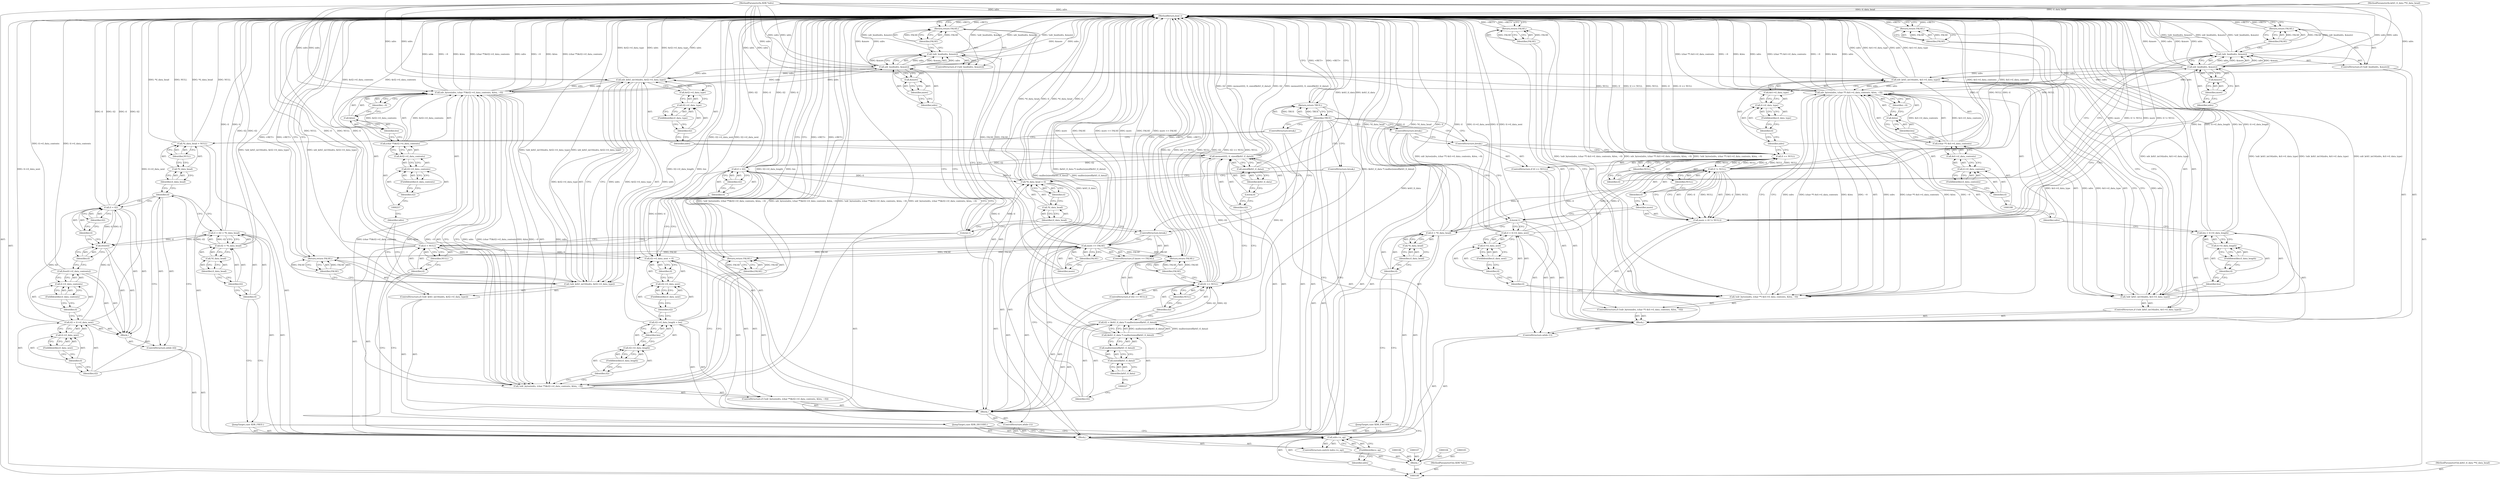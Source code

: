 digraph "0_krb5_a197e92349a4aa2141b5dff12e9dd44c2a2166e3_0" {
"1000287" [label="(MethodReturn,bool_t)"];
"1000101" [label="(MethodParameterIn,XDR *xdrs)"];
"1000369" [label="(MethodParameterOut,XDR *xdrs)"];
"1000102" [label="(MethodParameterIn,krb5_tl_data **tl_data_head)"];
"1000370" [label="(MethodParameterOut,krb5_tl_data **tl_data_head)"];
"1000121" [label="(Identifier,tl)"];
"1000122" [label="(Block,)"];
"1000120" [label="(ControlStructure,while (tl))"];
"1000125" [label="(Call,tl->tl_data_next)"];
"1000126" [label="(Identifier,tl)"];
"1000127" [label="(FieldIdentifier,tl_data_next)"];
"1000123" [label="(Call,tl2 = tl->tl_data_next)"];
"1000124" [label="(Identifier,tl2)"];
"1000129" [label="(Call,tl->tl_data_contents)"];
"1000130" [label="(Identifier,tl)"];
"1000131" [label="(FieldIdentifier,tl_data_contents)"];
"1000128" [label="(Call,free(tl->tl_data_contents))"];
"1000133" [label="(Identifier,tl)"];
"1000132" [label="(Call,free(tl))"];
"1000136" [label="(Identifier,tl2)"];
"1000134" [label="(Call,tl = tl2)"];
"1000135" [label="(Identifier,tl)"];
"1000140" [label="(Identifier,NULL)"];
"1000137" [label="(Call,*tl_data_head = NULL)"];
"1000138" [label="(Call,*tl_data_head)"];
"1000139" [label="(Identifier,tl_data_head)"];
"1000141" [label="(ControlStructure,break;)"];
"1000142" [label="(JumpTarget,case XDR_ENCODE:)"];
"1000103" [label="(Block,)"];
"1000143" [label="(Call,tl = *tl_data_head)"];
"1000144" [label="(Identifier,tl)"];
"1000145" [label="(Call,*tl_data_head)"];
"1000146" [label="(Identifier,tl_data_head)"];
"1000148" [label="(Literal,1)"];
"1000149" [label="(Block,)"];
"1000147" [label="(ControlStructure,while (1))"];
"1000152" [label="(Call,tl != NULL)"];
"1000153" [label="(Identifier,tl)"];
"1000154" [label="(Identifier,NULL)"];
"1000150" [label="(Call,more = (tl != NULL))"];
"1000151" [label="(Identifier,more)"];
"1000156" [label="(Call,!xdr_bool(xdrs, &more))"];
"1000157" [label="(Call,xdr_bool(xdrs, &more))"];
"1000158" [label="(Identifier,xdrs)"];
"1000159" [label="(Call,&more)"];
"1000160" [label="(Identifier,more)"];
"1000155" [label="(ControlStructure,if (!xdr_bool(xdrs, &more)))"];
"1000162" [label="(Identifier,FALSE)"];
"1000161" [label="(Return,return FALSE;)"];
"1000164" [label="(Call,tl == NULL)"];
"1000165" [label="(Identifier,tl)"];
"1000166" [label="(Identifier,NULL)"];
"1000163" [label="(ControlStructure,if (tl == NULL))"];
"1000167" [label="(ControlStructure,break;)"];
"1000169" [label="(Call,!xdr_krb5_int16(xdrs, &tl->tl_data_type))"];
"1000170" [label="(Call,xdr_krb5_int16(xdrs, &tl->tl_data_type))"];
"1000171" [label="(Identifier,xdrs)"];
"1000172" [label="(Call,&tl->tl_data_type)"];
"1000173" [label="(Call,tl->tl_data_type)"];
"1000174" [label="(Identifier,tl)"];
"1000175" [label="(FieldIdentifier,tl_data_type)"];
"1000168" [label="(ControlStructure,if (!xdr_krb5_int16(xdrs, &tl->tl_data_type)))"];
"1000177" [label="(Identifier,FALSE)"];
"1000176" [label="(Return,return FALSE;)"];
"1000180" [label="(Call,tl->tl_data_length)"];
"1000181" [label="(Identifier,tl)"];
"1000182" [label="(FieldIdentifier,tl_data_length)"];
"1000178" [label="(Call,len = tl->tl_data_length)"];
"1000179" [label="(Identifier,len)"];
"1000184" [label="(Call,!xdr_bytes(xdrs, (char **) &tl->tl_data_contents, &len, ~0))"];
"1000185" [label="(Call,xdr_bytes(xdrs, (char **) &tl->tl_data_contents, &len, ~0))"];
"1000186" [label="(Identifier,xdrs)"];
"1000187" [label="(Call,(char **) &tl->tl_data_contents)"];
"1000189" [label="(Call,&tl->tl_data_contents)"];
"1000190" [label="(Call,tl->tl_data_contents)"];
"1000191" [label="(Identifier,tl)"];
"1000192" [label="(FieldIdentifier,tl_data_contents)"];
"1000193" [label="(Call,&len)"];
"1000194" [label="(Identifier,len)"];
"1000195" [label="(Identifier,~0)"];
"1000183" [label="(ControlStructure,if (!xdr_bytes(xdrs, (char **) &tl->tl_data_contents, &len, ~0)))"];
"1000197" [label="(Identifier,FALSE)"];
"1000196" [label="(Return,return FALSE;)"];
"1000200" [label="(Call,tl->tl_data_next)"];
"1000201" [label="(Identifier,tl)"];
"1000202" [label="(FieldIdentifier,tl_data_next)"];
"1000198" [label="(Call,tl = tl->tl_data_next)"];
"1000199" [label="(Identifier,tl)"];
"1000203" [label="(ControlStructure,break;)"];
"1000204" [label="(JumpTarget,case XDR_DECODE:)"];
"1000205" [label="(Call,tl = NULL)"];
"1000206" [label="(Identifier,tl)"];
"1000207" [label="(Identifier,NULL)"];
"1000209" [label="(Literal,1)"];
"1000210" [label="(Block,)"];
"1000208" [label="(ControlStructure,while (1))"];
"1000212" [label="(Call,!xdr_bool(xdrs, &more))"];
"1000213" [label="(Call,xdr_bool(xdrs, &more))"];
"1000214" [label="(Identifier,xdrs)"];
"1000215" [label="(Call,&more)"];
"1000216" [label="(Identifier,more)"];
"1000211" [label="(ControlStructure,if (!xdr_bool(xdrs, &more)))"];
"1000218" [label="(Identifier,FALSE)"];
"1000217" [label="(Return,return FALSE;)"];
"1000220" [label="(Call,more == FALSE)"];
"1000221" [label="(Identifier,more)"];
"1000222" [label="(Identifier,FALSE)"];
"1000219" [label="(ControlStructure,if (more == FALSE))"];
"1000223" [label="(ControlStructure,break;)"];
"1000226" [label="(Call,(krb5_tl_data *) malloc(sizeof(krb5_tl_data)))"];
"1000228" [label="(Call,malloc(sizeof(krb5_tl_data)))"];
"1000229" [label="(Call,sizeof(krb5_tl_data))"];
"1000230" [label="(Identifier,krb5_tl_data)"];
"1000224" [label="(Call,tl2 = (krb5_tl_data *) malloc(sizeof(krb5_tl_data)))"];
"1000225" [label="(Identifier,tl2)"];
"1000232" [label="(Call,tl2 == NULL)"];
"1000233" [label="(Identifier,tl2)"];
"1000234" [label="(Identifier,NULL)"];
"1000231" [label="(ControlStructure,if (tl2 == NULL))"];
"1000236" [label="(Identifier,FALSE)"];
"1000235" [label="(Return,return FALSE;)"];
"1000238" [label="(Identifier,tl2)"];
"1000239" [label="(Literal,0)"];
"1000240" [label="(Call,sizeof(krb5_tl_data))"];
"1000241" [label="(Identifier,krb5_tl_data)"];
"1000237" [label="(Call,memset(tl2, 0, sizeof(krb5_tl_data)))"];
"1000243" [label="(Call,!xdr_krb5_int16(xdrs, &tl2->tl_data_type))"];
"1000244" [label="(Call,xdr_krb5_int16(xdrs, &tl2->tl_data_type))"];
"1000245" [label="(Identifier,xdrs)"];
"1000246" [label="(Call,&tl2->tl_data_type)"];
"1000247" [label="(Call,tl2->tl_data_type)"];
"1000248" [label="(Identifier,tl2)"];
"1000249" [label="(FieldIdentifier,tl_data_type)"];
"1000242" [label="(ControlStructure,if (!xdr_krb5_int16(xdrs, &tl2->tl_data_type)))"];
"1000251" [label="(Identifier,FALSE)"];
"1000250" [label="(Return,return FALSE;)"];
"1000253" [label="(Call,!xdr_bytes(xdrs, (char **)&tl2->tl_data_contents, &len, ~0))"];
"1000254" [label="(Call,xdr_bytes(xdrs, (char **)&tl2->tl_data_contents, &len, ~0))"];
"1000255" [label="(Identifier,xdrs)"];
"1000256" [label="(Call,(char **)&tl2->tl_data_contents)"];
"1000258" [label="(Call,&tl2->tl_data_contents)"];
"1000259" [label="(Call,tl2->tl_data_contents)"];
"1000260" [label="(Identifier,tl2)"];
"1000261" [label="(FieldIdentifier,tl_data_contents)"];
"1000262" [label="(Call,&len)"];
"1000263" [label="(Identifier,len)"];
"1000264" [label="(Identifier,~0)"];
"1000252" [label="(ControlStructure,if (!xdr_bytes(xdrs, (char **)&tl2->tl_data_contents, &len, ~0)))"];
"1000266" [label="(Identifier,FALSE)"];
"1000265" [label="(Return,return FALSE;)"];
"1000270" [label="(FieldIdentifier,tl_data_length)"];
"1000271" [label="(Identifier,len)"];
"1000267" [label="(Call,tl2->tl_data_length = len)"];
"1000268" [label="(Call,tl2->tl_data_length)"];
"1000269" [label="(Identifier,tl2)"];
"1000275" [label="(FieldIdentifier,tl_data_next)"];
"1000276" [label="(Identifier,tl)"];
"1000272" [label="(Call,tl2->tl_data_next = tl)"];
"1000273" [label="(Call,tl2->tl_data_next)"];
"1000274" [label="(Identifier,tl2)"];
"1000279" [label="(Identifier,tl2)"];
"1000277" [label="(Call,tl = tl2)"];
"1000278" [label="(Identifier,tl)"];
"1000283" [label="(Identifier,tl)"];
"1000280" [label="(Call,*tl_data_head = tl)"];
"1000281" [label="(Call,*tl_data_head)"];
"1000282" [label="(Identifier,tl_data_head)"];
"1000284" [label="(ControlStructure,break;)"];
"1000286" [label="(Identifier,TRUE)"];
"1000285" [label="(Return,return TRUE;)"];
"1000109" [label="(Call,xdrs->x_op)"];
"1000110" [label="(Identifier,xdrs)"];
"1000111" [label="(FieldIdentifier,x_op)"];
"1000112" [label="(Block,)"];
"1000108" [label="(ControlStructure,switch (xdrs->x_op))"];
"1000113" [label="(JumpTarget,case XDR_FREE:)"];
"1000118" [label="(Call,*tl_data_head)"];
"1000119" [label="(Identifier,tl_data_head)"];
"1000114" [label="(Call,tl = tl2 = *tl_data_head)"];
"1000115" [label="(Identifier,tl)"];
"1000116" [label="(Call,tl2 = *tl_data_head)"];
"1000117" [label="(Identifier,tl2)"];
"1000287" -> "1000100"  [label="AST: "];
"1000287" -> "1000161"  [label="CFG: "];
"1000287" -> "1000176"  [label="CFG: "];
"1000287" -> "1000196"  [label="CFG: "];
"1000287" -> "1000217"  [label="CFG: "];
"1000287" -> "1000235"  [label="CFG: "];
"1000287" -> "1000250"  [label="CFG: "];
"1000287" -> "1000265"  [label="CFG: "];
"1000287" -> "1000285"  [label="CFG: "];
"1000196" -> "1000287"  [label="DDG: <RET>"];
"1000250" -> "1000287"  [label="DDG: <RET>"];
"1000217" -> "1000287"  [label="DDG: <RET>"];
"1000285" -> "1000287"  [label="DDG: <RET>"];
"1000237" -> "1000287"  [label="DDG: memset(tl2, 0, sizeof(krb5_tl_data))"];
"1000237" -> "1000287"  [label="DDG: tl2"];
"1000184" -> "1000287"  [label="DDG: xdr_bytes(xdrs, (char **) &tl->tl_data_contents, &len, ~0)"];
"1000184" -> "1000287"  [label="DDG: !xdr_bytes(xdrs, (char **) &tl->tl_data_contents, &len, ~0)"];
"1000224" -> "1000287"  [label="DDG: (krb5_tl_data *) malloc(sizeof(krb5_tl_data))"];
"1000277" -> "1000287"  [label="DDG: tl"];
"1000277" -> "1000287"  [label="DDG: tl2"];
"1000102" -> "1000287"  [label="DDG: tl_data_head"];
"1000157" -> "1000287"  [label="DDG: &more"];
"1000157" -> "1000287"  [label="DDG: xdrs"];
"1000116" -> "1000287"  [label="DDG: tl2"];
"1000164" -> "1000287"  [label="DDG: tl == NULL"];
"1000164" -> "1000287"  [label="DDG: NULL"];
"1000164" -> "1000287"  [label="DDG: tl"];
"1000185" -> "1000287"  [label="DDG: xdrs"];
"1000185" -> "1000287"  [label="DDG: (char **) &tl->tl_data_contents"];
"1000185" -> "1000287"  [label="DDG: ~0"];
"1000185" -> "1000287"  [label="DDG: &len"];
"1000170" -> "1000287"  [label="DDG: &tl->tl_data_type"];
"1000170" -> "1000287"  [label="DDG: xdrs"];
"1000220" -> "1000287"  [label="DDG: more"];
"1000220" -> "1000287"  [label="DDG: FALSE"];
"1000220" -> "1000287"  [label="DDG: more == FALSE"];
"1000123" -> "1000287"  [label="DDG: tl->tl_data_next"];
"1000150" -> "1000287"  [label="DDG: more"];
"1000150" -> "1000287"  [label="DDG: tl != NULL"];
"1000232" -> "1000287"  [label="DDG: tl2"];
"1000232" -> "1000287"  [label="DDG: tl2 == NULL"];
"1000232" -> "1000287"  [label="DDG: NULL"];
"1000253" -> "1000287"  [label="DDG: !xdr_bytes(xdrs, (char **)&tl2->tl_data_contents, &len, ~0)"];
"1000253" -> "1000287"  [label="DDG: xdr_bytes(xdrs, (char **)&tl2->tl_data_contents, &len, ~0)"];
"1000169" -> "1000287"  [label="DDG: !xdr_krb5_int16(xdrs, &tl->tl_data_type)"];
"1000169" -> "1000287"  [label="DDG: xdr_krb5_int16(xdrs, &tl->tl_data_type)"];
"1000198" -> "1000287"  [label="DDG: tl->tl_data_next"];
"1000198" -> "1000287"  [label="DDG: tl"];
"1000156" -> "1000287"  [label="DDG: xdr_bool(xdrs, &more)"];
"1000156" -> "1000287"  [label="DDG: !xdr_bool(xdrs, &more)"];
"1000178" -> "1000287"  [label="DDG: len"];
"1000178" -> "1000287"  [label="DDG: tl->tl_data_length"];
"1000254" -> "1000287"  [label="DDG: xdrs"];
"1000254" -> "1000287"  [label="DDG: ~0"];
"1000254" -> "1000287"  [label="DDG: &len"];
"1000254" -> "1000287"  [label="DDG: (char **)&tl2->tl_data_contents"];
"1000226" -> "1000287"  [label="DDG: malloc(sizeof(krb5_tl_data))"];
"1000213" -> "1000287"  [label="DDG: xdrs"];
"1000213" -> "1000287"  [label="DDG: &more"];
"1000187" -> "1000287"  [label="DDG: &tl->tl_data_contents"];
"1000205" -> "1000287"  [label="DDG: tl"];
"1000205" -> "1000287"  [label="DDG: NULL"];
"1000137" -> "1000287"  [label="DDG: NULL"];
"1000137" -> "1000287"  [label="DDG: *tl_data_head"];
"1000267" -> "1000287"  [label="DDG: tl2->tl_data_length"];
"1000267" -> "1000287"  [label="DDG: len"];
"1000128" -> "1000287"  [label="DDG: tl->tl_data_contents"];
"1000143" -> "1000287"  [label="DDG: tl"];
"1000143" -> "1000287"  [label="DDG: *tl_data_head"];
"1000114" -> "1000287"  [label="DDG: tl"];
"1000256" -> "1000287"  [label="DDG: &tl2->tl_data_contents"];
"1000152" -> "1000287"  [label="DDG: tl"];
"1000152" -> "1000287"  [label="DDG: NULL"];
"1000212" -> "1000287"  [label="DDG: !xdr_bool(xdrs, &more)"];
"1000212" -> "1000287"  [label="DDG: xdr_bool(xdrs, &more)"];
"1000272" -> "1000287"  [label="DDG: tl2->tl_data_next"];
"1000134" -> "1000287"  [label="DDG: tl"];
"1000134" -> "1000287"  [label="DDG: tl2"];
"1000101" -> "1000287"  [label="DDG: xdrs"];
"1000280" -> "1000287"  [label="DDG: *tl_data_head"];
"1000280" -> "1000287"  [label="DDG: tl"];
"1000229" -> "1000287"  [label="DDG: krb5_tl_data"];
"1000243" -> "1000287"  [label="DDG: xdr_krb5_int16(xdrs, &tl2->tl_data_type)"];
"1000243" -> "1000287"  [label="DDG: !xdr_krb5_int16(xdrs, &tl2->tl_data_type)"];
"1000244" -> "1000287"  [label="DDG: xdrs"];
"1000244" -> "1000287"  [label="DDG: &tl2->tl_data_type"];
"1000240" -> "1000287"  [label="DDG: krb5_tl_data"];
"1000265" -> "1000287"  [label="DDG: <RET>"];
"1000161" -> "1000287"  [label="DDG: <RET>"];
"1000235" -> "1000287"  [label="DDG: <RET>"];
"1000176" -> "1000287"  [label="DDG: <RET>"];
"1000101" -> "1000100"  [label="AST: "];
"1000101" -> "1000287"  [label="DDG: xdrs"];
"1000101" -> "1000157"  [label="DDG: xdrs"];
"1000101" -> "1000170"  [label="DDG: xdrs"];
"1000101" -> "1000185"  [label="DDG: xdrs"];
"1000101" -> "1000213"  [label="DDG: xdrs"];
"1000101" -> "1000244"  [label="DDG: xdrs"];
"1000101" -> "1000254"  [label="DDG: xdrs"];
"1000369" -> "1000100"  [label="AST: "];
"1000102" -> "1000100"  [label="AST: "];
"1000102" -> "1000287"  [label="DDG: tl_data_head"];
"1000370" -> "1000100"  [label="AST: "];
"1000121" -> "1000120"  [label="AST: "];
"1000121" -> "1000134"  [label="CFG: "];
"1000121" -> "1000114"  [label="CFG: "];
"1000124" -> "1000121"  [label="CFG: "];
"1000139" -> "1000121"  [label="CFG: "];
"1000122" -> "1000120"  [label="AST: "];
"1000123" -> "1000122"  [label="AST: "];
"1000128" -> "1000122"  [label="AST: "];
"1000132" -> "1000122"  [label="AST: "];
"1000134" -> "1000122"  [label="AST: "];
"1000120" -> "1000112"  [label="AST: "];
"1000121" -> "1000120"  [label="AST: "];
"1000122" -> "1000120"  [label="AST: "];
"1000125" -> "1000123"  [label="AST: "];
"1000125" -> "1000127"  [label="CFG: "];
"1000126" -> "1000125"  [label="AST: "];
"1000127" -> "1000125"  [label="AST: "];
"1000123" -> "1000125"  [label="CFG: "];
"1000126" -> "1000125"  [label="AST: "];
"1000126" -> "1000124"  [label="CFG: "];
"1000127" -> "1000126"  [label="CFG: "];
"1000127" -> "1000125"  [label="AST: "];
"1000127" -> "1000126"  [label="CFG: "];
"1000125" -> "1000127"  [label="CFG: "];
"1000123" -> "1000122"  [label="AST: "];
"1000123" -> "1000125"  [label="CFG: "];
"1000124" -> "1000123"  [label="AST: "];
"1000125" -> "1000123"  [label="AST: "];
"1000130" -> "1000123"  [label="CFG: "];
"1000123" -> "1000287"  [label="DDG: tl->tl_data_next"];
"1000123" -> "1000134"  [label="DDG: tl2"];
"1000124" -> "1000123"  [label="AST: "];
"1000124" -> "1000121"  [label="CFG: "];
"1000126" -> "1000124"  [label="CFG: "];
"1000129" -> "1000128"  [label="AST: "];
"1000129" -> "1000131"  [label="CFG: "];
"1000130" -> "1000129"  [label="AST: "];
"1000131" -> "1000129"  [label="AST: "];
"1000128" -> "1000129"  [label="CFG: "];
"1000130" -> "1000129"  [label="AST: "];
"1000130" -> "1000123"  [label="CFG: "];
"1000131" -> "1000130"  [label="CFG: "];
"1000131" -> "1000129"  [label="AST: "];
"1000131" -> "1000130"  [label="CFG: "];
"1000129" -> "1000131"  [label="CFG: "];
"1000128" -> "1000122"  [label="AST: "];
"1000128" -> "1000129"  [label="CFG: "];
"1000129" -> "1000128"  [label="AST: "];
"1000133" -> "1000128"  [label="CFG: "];
"1000128" -> "1000287"  [label="DDG: tl->tl_data_contents"];
"1000133" -> "1000132"  [label="AST: "];
"1000133" -> "1000128"  [label="CFG: "];
"1000132" -> "1000133"  [label="CFG: "];
"1000132" -> "1000122"  [label="AST: "];
"1000132" -> "1000133"  [label="CFG: "];
"1000133" -> "1000132"  [label="AST: "];
"1000135" -> "1000132"  [label="CFG: "];
"1000114" -> "1000132"  [label="DDG: tl"];
"1000134" -> "1000132"  [label="DDG: tl"];
"1000136" -> "1000134"  [label="AST: "];
"1000136" -> "1000135"  [label="CFG: "];
"1000134" -> "1000136"  [label="CFG: "];
"1000134" -> "1000122"  [label="AST: "];
"1000134" -> "1000136"  [label="CFG: "];
"1000135" -> "1000134"  [label="AST: "];
"1000136" -> "1000134"  [label="AST: "];
"1000121" -> "1000134"  [label="CFG: "];
"1000134" -> "1000287"  [label="DDG: tl"];
"1000134" -> "1000287"  [label="DDG: tl2"];
"1000134" -> "1000132"  [label="DDG: tl"];
"1000123" -> "1000134"  [label="DDG: tl2"];
"1000135" -> "1000134"  [label="AST: "];
"1000135" -> "1000132"  [label="CFG: "];
"1000136" -> "1000135"  [label="CFG: "];
"1000140" -> "1000137"  [label="AST: "];
"1000140" -> "1000138"  [label="CFG: "];
"1000137" -> "1000140"  [label="CFG: "];
"1000137" -> "1000112"  [label="AST: "];
"1000137" -> "1000140"  [label="CFG: "];
"1000138" -> "1000137"  [label="AST: "];
"1000140" -> "1000137"  [label="AST: "];
"1000141" -> "1000137"  [label="CFG: "];
"1000137" -> "1000287"  [label="DDG: NULL"];
"1000137" -> "1000287"  [label="DDG: *tl_data_head"];
"1000138" -> "1000137"  [label="AST: "];
"1000138" -> "1000139"  [label="CFG: "];
"1000139" -> "1000138"  [label="AST: "];
"1000140" -> "1000138"  [label="CFG: "];
"1000139" -> "1000138"  [label="AST: "];
"1000139" -> "1000121"  [label="CFG: "];
"1000138" -> "1000139"  [label="CFG: "];
"1000141" -> "1000112"  [label="AST: "];
"1000141" -> "1000137"  [label="CFG: "];
"1000286" -> "1000141"  [label="CFG: "];
"1000142" -> "1000112"  [label="AST: "];
"1000142" -> "1000109"  [label="CFG: "];
"1000144" -> "1000142"  [label="CFG: "];
"1000103" -> "1000100"  [label="AST: "];
"1000104" -> "1000103"  [label="AST: "];
"1000105" -> "1000103"  [label="AST: "];
"1000106" -> "1000103"  [label="AST: "];
"1000107" -> "1000103"  [label="AST: "];
"1000108" -> "1000103"  [label="AST: "];
"1000285" -> "1000103"  [label="AST: "];
"1000143" -> "1000112"  [label="AST: "];
"1000143" -> "1000145"  [label="CFG: "];
"1000144" -> "1000143"  [label="AST: "];
"1000145" -> "1000143"  [label="AST: "];
"1000148" -> "1000143"  [label="CFG: "];
"1000143" -> "1000287"  [label="DDG: tl"];
"1000143" -> "1000287"  [label="DDG: *tl_data_head"];
"1000143" -> "1000152"  [label="DDG: tl"];
"1000144" -> "1000143"  [label="AST: "];
"1000144" -> "1000142"  [label="CFG: "];
"1000146" -> "1000144"  [label="CFG: "];
"1000145" -> "1000143"  [label="AST: "];
"1000145" -> "1000146"  [label="CFG: "];
"1000146" -> "1000145"  [label="AST: "];
"1000143" -> "1000145"  [label="CFG: "];
"1000146" -> "1000145"  [label="AST: "];
"1000146" -> "1000144"  [label="CFG: "];
"1000145" -> "1000146"  [label="CFG: "];
"1000148" -> "1000147"  [label="AST: "];
"1000148" -> "1000198"  [label="CFG: "];
"1000148" -> "1000143"  [label="CFG: "];
"1000151" -> "1000148"  [label="CFG: "];
"1000203" -> "1000148"  [label="CFG: "];
"1000149" -> "1000147"  [label="AST: "];
"1000150" -> "1000149"  [label="AST: "];
"1000155" -> "1000149"  [label="AST: "];
"1000163" -> "1000149"  [label="AST: "];
"1000168" -> "1000149"  [label="AST: "];
"1000178" -> "1000149"  [label="AST: "];
"1000183" -> "1000149"  [label="AST: "];
"1000198" -> "1000149"  [label="AST: "];
"1000147" -> "1000112"  [label="AST: "];
"1000148" -> "1000147"  [label="AST: "];
"1000149" -> "1000147"  [label="AST: "];
"1000152" -> "1000150"  [label="AST: "];
"1000152" -> "1000154"  [label="CFG: "];
"1000153" -> "1000152"  [label="AST: "];
"1000154" -> "1000152"  [label="AST: "];
"1000150" -> "1000152"  [label="CFG: "];
"1000152" -> "1000287"  [label="DDG: tl"];
"1000152" -> "1000287"  [label="DDG: NULL"];
"1000152" -> "1000150"  [label="DDG: tl"];
"1000152" -> "1000150"  [label="DDG: NULL"];
"1000143" -> "1000152"  [label="DDG: tl"];
"1000198" -> "1000152"  [label="DDG: tl"];
"1000164" -> "1000152"  [label="DDG: NULL"];
"1000152" -> "1000164"  [label="DDG: tl"];
"1000152" -> "1000164"  [label="DDG: NULL"];
"1000153" -> "1000152"  [label="AST: "];
"1000153" -> "1000151"  [label="CFG: "];
"1000154" -> "1000153"  [label="CFG: "];
"1000154" -> "1000152"  [label="AST: "];
"1000154" -> "1000153"  [label="CFG: "];
"1000152" -> "1000154"  [label="CFG: "];
"1000150" -> "1000149"  [label="AST: "];
"1000150" -> "1000152"  [label="CFG: "];
"1000151" -> "1000150"  [label="AST: "];
"1000152" -> "1000150"  [label="AST: "];
"1000158" -> "1000150"  [label="CFG: "];
"1000150" -> "1000287"  [label="DDG: more"];
"1000150" -> "1000287"  [label="DDG: tl != NULL"];
"1000152" -> "1000150"  [label="DDG: tl"];
"1000152" -> "1000150"  [label="DDG: NULL"];
"1000151" -> "1000150"  [label="AST: "];
"1000151" -> "1000148"  [label="CFG: "];
"1000153" -> "1000151"  [label="CFG: "];
"1000156" -> "1000155"  [label="AST: "];
"1000156" -> "1000157"  [label="CFG: "];
"1000157" -> "1000156"  [label="AST: "];
"1000162" -> "1000156"  [label="CFG: "];
"1000165" -> "1000156"  [label="CFG: "];
"1000156" -> "1000287"  [label="DDG: xdr_bool(xdrs, &more)"];
"1000156" -> "1000287"  [label="DDG: !xdr_bool(xdrs, &more)"];
"1000157" -> "1000156"  [label="DDG: xdrs"];
"1000157" -> "1000156"  [label="DDG: &more"];
"1000157" -> "1000156"  [label="AST: "];
"1000157" -> "1000159"  [label="CFG: "];
"1000158" -> "1000157"  [label="AST: "];
"1000159" -> "1000157"  [label="AST: "];
"1000156" -> "1000157"  [label="CFG: "];
"1000157" -> "1000287"  [label="DDG: &more"];
"1000157" -> "1000287"  [label="DDG: xdrs"];
"1000157" -> "1000156"  [label="DDG: xdrs"];
"1000157" -> "1000156"  [label="DDG: &more"];
"1000185" -> "1000157"  [label="DDG: xdrs"];
"1000101" -> "1000157"  [label="DDG: xdrs"];
"1000157" -> "1000170"  [label="DDG: xdrs"];
"1000158" -> "1000157"  [label="AST: "];
"1000158" -> "1000150"  [label="CFG: "];
"1000160" -> "1000158"  [label="CFG: "];
"1000159" -> "1000157"  [label="AST: "];
"1000159" -> "1000160"  [label="CFG: "];
"1000160" -> "1000159"  [label="AST: "];
"1000157" -> "1000159"  [label="CFG: "];
"1000160" -> "1000159"  [label="AST: "];
"1000160" -> "1000158"  [label="CFG: "];
"1000159" -> "1000160"  [label="CFG: "];
"1000155" -> "1000149"  [label="AST: "];
"1000156" -> "1000155"  [label="AST: "];
"1000161" -> "1000155"  [label="AST: "];
"1000162" -> "1000161"  [label="AST: "];
"1000162" -> "1000156"  [label="CFG: "];
"1000161" -> "1000162"  [label="CFG: "];
"1000162" -> "1000161"  [label="DDG: FALSE"];
"1000161" -> "1000155"  [label="AST: "];
"1000161" -> "1000162"  [label="CFG: "];
"1000162" -> "1000161"  [label="AST: "];
"1000287" -> "1000161"  [label="CFG: "];
"1000161" -> "1000287"  [label="DDG: <RET>"];
"1000162" -> "1000161"  [label="DDG: FALSE"];
"1000164" -> "1000163"  [label="AST: "];
"1000164" -> "1000166"  [label="CFG: "];
"1000165" -> "1000164"  [label="AST: "];
"1000166" -> "1000164"  [label="AST: "];
"1000167" -> "1000164"  [label="CFG: "];
"1000171" -> "1000164"  [label="CFG: "];
"1000164" -> "1000287"  [label="DDG: tl == NULL"];
"1000164" -> "1000287"  [label="DDG: NULL"];
"1000164" -> "1000287"  [label="DDG: tl"];
"1000164" -> "1000152"  [label="DDG: NULL"];
"1000152" -> "1000164"  [label="DDG: tl"];
"1000152" -> "1000164"  [label="DDG: NULL"];
"1000165" -> "1000164"  [label="AST: "];
"1000165" -> "1000156"  [label="CFG: "];
"1000166" -> "1000165"  [label="CFG: "];
"1000166" -> "1000164"  [label="AST: "];
"1000166" -> "1000165"  [label="CFG: "];
"1000164" -> "1000166"  [label="CFG: "];
"1000163" -> "1000149"  [label="AST: "];
"1000164" -> "1000163"  [label="AST: "];
"1000167" -> "1000163"  [label="AST: "];
"1000167" -> "1000163"  [label="AST: "];
"1000167" -> "1000164"  [label="CFG: "];
"1000203" -> "1000167"  [label="CFG: "];
"1000286" -> "1000167"  [label="CFG: "];
"1000169" -> "1000168"  [label="AST: "];
"1000169" -> "1000170"  [label="CFG: "];
"1000170" -> "1000169"  [label="AST: "];
"1000177" -> "1000169"  [label="CFG: "];
"1000179" -> "1000169"  [label="CFG: "];
"1000169" -> "1000287"  [label="DDG: !xdr_krb5_int16(xdrs, &tl->tl_data_type)"];
"1000169" -> "1000287"  [label="DDG: xdr_krb5_int16(xdrs, &tl->tl_data_type)"];
"1000170" -> "1000169"  [label="DDG: xdrs"];
"1000170" -> "1000169"  [label="DDG: &tl->tl_data_type"];
"1000170" -> "1000169"  [label="AST: "];
"1000170" -> "1000172"  [label="CFG: "];
"1000171" -> "1000170"  [label="AST: "];
"1000172" -> "1000170"  [label="AST: "];
"1000169" -> "1000170"  [label="CFG: "];
"1000170" -> "1000287"  [label="DDG: &tl->tl_data_type"];
"1000170" -> "1000287"  [label="DDG: xdrs"];
"1000170" -> "1000169"  [label="DDG: xdrs"];
"1000170" -> "1000169"  [label="DDG: &tl->tl_data_type"];
"1000157" -> "1000170"  [label="DDG: xdrs"];
"1000101" -> "1000170"  [label="DDG: xdrs"];
"1000170" -> "1000185"  [label="DDG: xdrs"];
"1000171" -> "1000170"  [label="AST: "];
"1000171" -> "1000164"  [label="CFG: "];
"1000174" -> "1000171"  [label="CFG: "];
"1000172" -> "1000170"  [label="AST: "];
"1000172" -> "1000173"  [label="CFG: "];
"1000173" -> "1000172"  [label="AST: "];
"1000170" -> "1000172"  [label="CFG: "];
"1000173" -> "1000172"  [label="AST: "];
"1000173" -> "1000175"  [label="CFG: "];
"1000174" -> "1000173"  [label="AST: "];
"1000175" -> "1000173"  [label="AST: "];
"1000172" -> "1000173"  [label="CFG: "];
"1000174" -> "1000173"  [label="AST: "];
"1000174" -> "1000171"  [label="CFG: "];
"1000175" -> "1000174"  [label="CFG: "];
"1000175" -> "1000173"  [label="AST: "];
"1000175" -> "1000174"  [label="CFG: "];
"1000173" -> "1000175"  [label="CFG: "];
"1000168" -> "1000149"  [label="AST: "];
"1000169" -> "1000168"  [label="AST: "];
"1000176" -> "1000168"  [label="AST: "];
"1000177" -> "1000176"  [label="AST: "];
"1000177" -> "1000169"  [label="CFG: "];
"1000176" -> "1000177"  [label="CFG: "];
"1000177" -> "1000176"  [label="DDG: FALSE"];
"1000176" -> "1000168"  [label="AST: "];
"1000176" -> "1000177"  [label="CFG: "];
"1000177" -> "1000176"  [label="AST: "];
"1000287" -> "1000176"  [label="CFG: "];
"1000176" -> "1000287"  [label="DDG: <RET>"];
"1000177" -> "1000176"  [label="DDG: FALSE"];
"1000180" -> "1000178"  [label="AST: "];
"1000180" -> "1000182"  [label="CFG: "];
"1000181" -> "1000180"  [label="AST: "];
"1000182" -> "1000180"  [label="AST: "];
"1000178" -> "1000180"  [label="CFG: "];
"1000181" -> "1000180"  [label="AST: "];
"1000181" -> "1000179"  [label="CFG: "];
"1000182" -> "1000181"  [label="CFG: "];
"1000182" -> "1000180"  [label="AST: "];
"1000182" -> "1000181"  [label="CFG: "];
"1000180" -> "1000182"  [label="CFG: "];
"1000178" -> "1000149"  [label="AST: "];
"1000178" -> "1000180"  [label="CFG: "];
"1000179" -> "1000178"  [label="AST: "];
"1000180" -> "1000178"  [label="AST: "];
"1000186" -> "1000178"  [label="CFG: "];
"1000178" -> "1000287"  [label="DDG: len"];
"1000178" -> "1000287"  [label="DDG: tl->tl_data_length"];
"1000179" -> "1000178"  [label="AST: "];
"1000179" -> "1000169"  [label="CFG: "];
"1000181" -> "1000179"  [label="CFG: "];
"1000184" -> "1000183"  [label="AST: "];
"1000184" -> "1000185"  [label="CFG: "];
"1000185" -> "1000184"  [label="AST: "];
"1000197" -> "1000184"  [label="CFG: "];
"1000199" -> "1000184"  [label="CFG: "];
"1000184" -> "1000287"  [label="DDG: xdr_bytes(xdrs, (char **) &tl->tl_data_contents, &len, ~0)"];
"1000184" -> "1000287"  [label="DDG: !xdr_bytes(xdrs, (char **) &tl->tl_data_contents, &len, ~0)"];
"1000185" -> "1000184"  [label="DDG: xdrs"];
"1000185" -> "1000184"  [label="DDG: (char **) &tl->tl_data_contents"];
"1000185" -> "1000184"  [label="DDG: &len"];
"1000185" -> "1000184"  [label="DDG: ~0"];
"1000185" -> "1000184"  [label="AST: "];
"1000185" -> "1000195"  [label="CFG: "];
"1000186" -> "1000185"  [label="AST: "];
"1000187" -> "1000185"  [label="AST: "];
"1000193" -> "1000185"  [label="AST: "];
"1000195" -> "1000185"  [label="AST: "];
"1000184" -> "1000185"  [label="CFG: "];
"1000185" -> "1000287"  [label="DDG: xdrs"];
"1000185" -> "1000287"  [label="DDG: (char **) &tl->tl_data_contents"];
"1000185" -> "1000287"  [label="DDG: ~0"];
"1000185" -> "1000287"  [label="DDG: &len"];
"1000185" -> "1000157"  [label="DDG: xdrs"];
"1000185" -> "1000184"  [label="DDG: xdrs"];
"1000185" -> "1000184"  [label="DDG: (char **) &tl->tl_data_contents"];
"1000185" -> "1000184"  [label="DDG: &len"];
"1000185" -> "1000184"  [label="DDG: ~0"];
"1000170" -> "1000185"  [label="DDG: xdrs"];
"1000101" -> "1000185"  [label="DDG: xdrs"];
"1000187" -> "1000185"  [label="DDG: &tl->tl_data_contents"];
"1000186" -> "1000185"  [label="AST: "];
"1000186" -> "1000178"  [label="CFG: "];
"1000188" -> "1000186"  [label="CFG: "];
"1000187" -> "1000185"  [label="AST: "];
"1000187" -> "1000189"  [label="CFG: "];
"1000188" -> "1000187"  [label="AST: "];
"1000189" -> "1000187"  [label="AST: "];
"1000194" -> "1000187"  [label="CFG: "];
"1000187" -> "1000287"  [label="DDG: &tl->tl_data_contents"];
"1000187" -> "1000185"  [label="DDG: &tl->tl_data_contents"];
"1000189" -> "1000187"  [label="AST: "];
"1000189" -> "1000190"  [label="CFG: "];
"1000190" -> "1000189"  [label="AST: "];
"1000187" -> "1000189"  [label="CFG: "];
"1000190" -> "1000189"  [label="AST: "];
"1000190" -> "1000192"  [label="CFG: "];
"1000191" -> "1000190"  [label="AST: "];
"1000192" -> "1000190"  [label="AST: "];
"1000189" -> "1000190"  [label="CFG: "];
"1000191" -> "1000190"  [label="AST: "];
"1000191" -> "1000188"  [label="CFG: "];
"1000192" -> "1000191"  [label="CFG: "];
"1000192" -> "1000190"  [label="AST: "];
"1000192" -> "1000191"  [label="CFG: "];
"1000190" -> "1000192"  [label="CFG: "];
"1000193" -> "1000185"  [label="AST: "];
"1000193" -> "1000194"  [label="CFG: "];
"1000194" -> "1000193"  [label="AST: "];
"1000195" -> "1000193"  [label="CFG: "];
"1000194" -> "1000193"  [label="AST: "];
"1000194" -> "1000187"  [label="CFG: "];
"1000193" -> "1000194"  [label="CFG: "];
"1000195" -> "1000185"  [label="AST: "];
"1000195" -> "1000193"  [label="CFG: "];
"1000185" -> "1000195"  [label="CFG: "];
"1000183" -> "1000149"  [label="AST: "];
"1000184" -> "1000183"  [label="AST: "];
"1000196" -> "1000183"  [label="AST: "];
"1000197" -> "1000196"  [label="AST: "];
"1000197" -> "1000184"  [label="CFG: "];
"1000196" -> "1000197"  [label="CFG: "];
"1000197" -> "1000196"  [label="DDG: FALSE"];
"1000196" -> "1000183"  [label="AST: "];
"1000196" -> "1000197"  [label="CFG: "];
"1000197" -> "1000196"  [label="AST: "];
"1000287" -> "1000196"  [label="CFG: "];
"1000196" -> "1000287"  [label="DDG: <RET>"];
"1000197" -> "1000196"  [label="DDG: FALSE"];
"1000200" -> "1000198"  [label="AST: "];
"1000200" -> "1000202"  [label="CFG: "];
"1000201" -> "1000200"  [label="AST: "];
"1000202" -> "1000200"  [label="AST: "];
"1000198" -> "1000200"  [label="CFG: "];
"1000201" -> "1000200"  [label="AST: "];
"1000201" -> "1000199"  [label="CFG: "];
"1000202" -> "1000201"  [label="CFG: "];
"1000202" -> "1000200"  [label="AST: "];
"1000202" -> "1000201"  [label="CFG: "];
"1000200" -> "1000202"  [label="CFG: "];
"1000198" -> "1000149"  [label="AST: "];
"1000198" -> "1000200"  [label="CFG: "];
"1000199" -> "1000198"  [label="AST: "];
"1000200" -> "1000198"  [label="AST: "];
"1000148" -> "1000198"  [label="CFG: "];
"1000198" -> "1000287"  [label="DDG: tl->tl_data_next"];
"1000198" -> "1000287"  [label="DDG: tl"];
"1000198" -> "1000152"  [label="DDG: tl"];
"1000199" -> "1000198"  [label="AST: "];
"1000199" -> "1000184"  [label="CFG: "];
"1000201" -> "1000199"  [label="CFG: "];
"1000203" -> "1000112"  [label="AST: "];
"1000203" -> "1000148"  [label="CFG: "];
"1000203" -> "1000167"  [label="CFG: "];
"1000286" -> "1000203"  [label="CFG: "];
"1000204" -> "1000112"  [label="AST: "];
"1000204" -> "1000109"  [label="CFG: "];
"1000206" -> "1000204"  [label="CFG: "];
"1000205" -> "1000112"  [label="AST: "];
"1000205" -> "1000207"  [label="CFG: "];
"1000206" -> "1000205"  [label="AST: "];
"1000207" -> "1000205"  [label="AST: "];
"1000209" -> "1000205"  [label="CFG: "];
"1000205" -> "1000287"  [label="DDG: tl"];
"1000205" -> "1000287"  [label="DDG: NULL"];
"1000205" -> "1000272"  [label="DDG: tl"];
"1000205" -> "1000280"  [label="DDG: tl"];
"1000206" -> "1000205"  [label="AST: "];
"1000206" -> "1000204"  [label="CFG: "];
"1000207" -> "1000206"  [label="CFG: "];
"1000207" -> "1000205"  [label="AST: "];
"1000207" -> "1000206"  [label="CFG: "];
"1000205" -> "1000207"  [label="CFG: "];
"1000209" -> "1000208"  [label="AST: "];
"1000209" -> "1000277"  [label="CFG: "];
"1000209" -> "1000205"  [label="CFG: "];
"1000214" -> "1000209"  [label="CFG: "];
"1000282" -> "1000209"  [label="CFG: "];
"1000210" -> "1000208"  [label="AST: "];
"1000211" -> "1000210"  [label="AST: "];
"1000219" -> "1000210"  [label="AST: "];
"1000224" -> "1000210"  [label="AST: "];
"1000231" -> "1000210"  [label="AST: "];
"1000237" -> "1000210"  [label="AST: "];
"1000242" -> "1000210"  [label="AST: "];
"1000252" -> "1000210"  [label="AST: "];
"1000267" -> "1000210"  [label="AST: "];
"1000272" -> "1000210"  [label="AST: "];
"1000277" -> "1000210"  [label="AST: "];
"1000208" -> "1000112"  [label="AST: "];
"1000209" -> "1000208"  [label="AST: "];
"1000210" -> "1000208"  [label="AST: "];
"1000212" -> "1000211"  [label="AST: "];
"1000212" -> "1000213"  [label="CFG: "];
"1000213" -> "1000212"  [label="AST: "];
"1000218" -> "1000212"  [label="CFG: "];
"1000221" -> "1000212"  [label="CFG: "];
"1000212" -> "1000287"  [label="DDG: !xdr_bool(xdrs, &more)"];
"1000212" -> "1000287"  [label="DDG: xdr_bool(xdrs, &more)"];
"1000213" -> "1000212"  [label="DDG: xdrs"];
"1000213" -> "1000212"  [label="DDG: &more"];
"1000213" -> "1000212"  [label="AST: "];
"1000213" -> "1000215"  [label="CFG: "];
"1000214" -> "1000213"  [label="AST: "];
"1000215" -> "1000213"  [label="AST: "];
"1000212" -> "1000213"  [label="CFG: "];
"1000213" -> "1000287"  [label="DDG: xdrs"];
"1000213" -> "1000287"  [label="DDG: &more"];
"1000213" -> "1000212"  [label="DDG: xdrs"];
"1000213" -> "1000212"  [label="DDG: &more"];
"1000254" -> "1000213"  [label="DDG: xdrs"];
"1000101" -> "1000213"  [label="DDG: xdrs"];
"1000213" -> "1000244"  [label="DDG: xdrs"];
"1000214" -> "1000213"  [label="AST: "];
"1000214" -> "1000209"  [label="CFG: "];
"1000216" -> "1000214"  [label="CFG: "];
"1000215" -> "1000213"  [label="AST: "];
"1000215" -> "1000216"  [label="CFG: "];
"1000216" -> "1000215"  [label="AST: "];
"1000213" -> "1000215"  [label="CFG: "];
"1000216" -> "1000215"  [label="AST: "];
"1000216" -> "1000214"  [label="CFG: "];
"1000215" -> "1000216"  [label="CFG: "];
"1000211" -> "1000210"  [label="AST: "];
"1000212" -> "1000211"  [label="AST: "];
"1000217" -> "1000211"  [label="AST: "];
"1000218" -> "1000217"  [label="AST: "];
"1000218" -> "1000212"  [label="CFG: "];
"1000217" -> "1000218"  [label="CFG: "];
"1000218" -> "1000217"  [label="DDG: FALSE"];
"1000217" -> "1000211"  [label="AST: "];
"1000217" -> "1000218"  [label="CFG: "];
"1000218" -> "1000217"  [label="AST: "];
"1000287" -> "1000217"  [label="CFG: "];
"1000217" -> "1000287"  [label="DDG: <RET>"];
"1000218" -> "1000217"  [label="DDG: FALSE"];
"1000220" -> "1000217"  [label="DDG: FALSE"];
"1000220" -> "1000219"  [label="AST: "];
"1000220" -> "1000222"  [label="CFG: "];
"1000221" -> "1000220"  [label="AST: "];
"1000222" -> "1000220"  [label="AST: "];
"1000223" -> "1000220"  [label="CFG: "];
"1000225" -> "1000220"  [label="CFG: "];
"1000220" -> "1000287"  [label="DDG: more"];
"1000220" -> "1000287"  [label="DDG: FALSE"];
"1000220" -> "1000287"  [label="DDG: more == FALSE"];
"1000220" -> "1000217"  [label="DDG: FALSE"];
"1000220" -> "1000235"  [label="DDG: FALSE"];
"1000220" -> "1000250"  [label="DDG: FALSE"];
"1000220" -> "1000265"  [label="DDG: FALSE"];
"1000221" -> "1000220"  [label="AST: "];
"1000221" -> "1000212"  [label="CFG: "];
"1000222" -> "1000221"  [label="CFG: "];
"1000222" -> "1000220"  [label="AST: "];
"1000222" -> "1000221"  [label="CFG: "];
"1000220" -> "1000222"  [label="CFG: "];
"1000219" -> "1000210"  [label="AST: "];
"1000220" -> "1000219"  [label="AST: "];
"1000223" -> "1000219"  [label="AST: "];
"1000223" -> "1000219"  [label="AST: "];
"1000223" -> "1000220"  [label="CFG: "];
"1000282" -> "1000223"  [label="CFG: "];
"1000286" -> "1000223"  [label="CFG: "];
"1000226" -> "1000224"  [label="AST: "];
"1000226" -> "1000228"  [label="CFG: "];
"1000227" -> "1000226"  [label="AST: "];
"1000228" -> "1000226"  [label="AST: "];
"1000224" -> "1000226"  [label="CFG: "];
"1000226" -> "1000287"  [label="DDG: malloc(sizeof(krb5_tl_data))"];
"1000226" -> "1000224"  [label="DDG: malloc(sizeof(krb5_tl_data))"];
"1000228" -> "1000226"  [label="AST: "];
"1000228" -> "1000229"  [label="CFG: "];
"1000229" -> "1000228"  [label="AST: "];
"1000226" -> "1000228"  [label="CFG: "];
"1000229" -> "1000228"  [label="AST: "];
"1000229" -> "1000230"  [label="CFG: "];
"1000230" -> "1000229"  [label="AST: "];
"1000228" -> "1000229"  [label="CFG: "];
"1000229" -> "1000287"  [label="DDG: krb5_tl_data"];
"1000230" -> "1000229"  [label="AST: "];
"1000230" -> "1000227"  [label="CFG: "];
"1000229" -> "1000230"  [label="CFG: "];
"1000224" -> "1000210"  [label="AST: "];
"1000224" -> "1000226"  [label="CFG: "];
"1000225" -> "1000224"  [label="AST: "];
"1000226" -> "1000224"  [label="AST: "];
"1000233" -> "1000224"  [label="CFG: "];
"1000224" -> "1000287"  [label="DDG: (krb5_tl_data *) malloc(sizeof(krb5_tl_data))"];
"1000226" -> "1000224"  [label="DDG: malloc(sizeof(krb5_tl_data))"];
"1000224" -> "1000232"  [label="DDG: tl2"];
"1000225" -> "1000224"  [label="AST: "];
"1000225" -> "1000220"  [label="CFG: "];
"1000227" -> "1000225"  [label="CFG: "];
"1000232" -> "1000231"  [label="AST: "];
"1000232" -> "1000234"  [label="CFG: "];
"1000233" -> "1000232"  [label="AST: "];
"1000234" -> "1000232"  [label="AST: "];
"1000236" -> "1000232"  [label="CFG: "];
"1000238" -> "1000232"  [label="CFG: "];
"1000232" -> "1000287"  [label="DDG: tl2"];
"1000232" -> "1000287"  [label="DDG: tl2 == NULL"];
"1000232" -> "1000287"  [label="DDG: NULL"];
"1000224" -> "1000232"  [label="DDG: tl2"];
"1000232" -> "1000237"  [label="DDG: tl2"];
"1000233" -> "1000232"  [label="AST: "];
"1000233" -> "1000224"  [label="CFG: "];
"1000234" -> "1000233"  [label="CFG: "];
"1000234" -> "1000232"  [label="AST: "];
"1000234" -> "1000233"  [label="CFG: "];
"1000232" -> "1000234"  [label="CFG: "];
"1000231" -> "1000210"  [label="AST: "];
"1000232" -> "1000231"  [label="AST: "];
"1000235" -> "1000231"  [label="AST: "];
"1000236" -> "1000235"  [label="AST: "];
"1000236" -> "1000232"  [label="CFG: "];
"1000235" -> "1000236"  [label="CFG: "];
"1000236" -> "1000235"  [label="DDG: FALSE"];
"1000235" -> "1000231"  [label="AST: "];
"1000235" -> "1000236"  [label="CFG: "];
"1000236" -> "1000235"  [label="AST: "];
"1000287" -> "1000235"  [label="CFG: "];
"1000235" -> "1000287"  [label="DDG: <RET>"];
"1000236" -> "1000235"  [label="DDG: FALSE"];
"1000220" -> "1000235"  [label="DDG: FALSE"];
"1000238" -> "1000237"  [label="AST: "];
"1000238" -> "1000232"  [label="CFG: "];
"1000239" -> "1000238"  [label="CFG: "];
"1000239" -> "1000237"  [label="AST: "];
"1000239" -> "1000238"  [label="CFG: "];
"1000241" -> "1000239"  [label="CFG: "];
"1000240" -> "1000237"  [label="AST: "];
"1000240" -> "1000241"  [label="CFG: "];
"1000241" -> "1000240"  [label="AST: "];
"1000237" -> "1000240"  [label="CFG: "];
"1000240" -> "1000287"  [label="DDG: krb5_tl_data"];
"1000241" -> "1000240"  [label="AST: "];
"1000241" -> "1000239"  [label="CFG: "];
"1000240" -> "1000241"  [label="CFG: "];
"1000237" -> "1000210"  [label="AST: "];
"1000237" -> "1000240"  [label="CFG: "];
"1000238" -> "1000237"  [label="AST: "];
"1000239" -> "1000237"  [label="AST: "];
"1000240" -> "1000237"  [label="AST: "];
"1000245" -> "1000237"  [label="CFG: "];
"1000237" -> "1000287"  [label="DDG: memset(tl2, 0, sizeof(krb5_tl_data))"];
"1000237" -> "1000287"  [label="DDG: tl2"];
"1000232" -> "1000237"  [label="DDG: tl2"];
"1000237" -> "1000277"  [label="DDG: tl2"];
"1000243" -> "1000242"  [label="AST: "];
"1000243" -> "1000244"  [label="CFG: "];
"1000244" -> "1000243"  [label="AST: "];
"1000251" -> "1000243"  [label="CFG: "];
"1000255" -> "1000243"  [label="CFG: "];
"1000243" -> "1000287"  [label="DDG: xdr_krb5_int16(xdrs, &tl2->tl_data_type)"];
"1000243" -> "1000287"  [label="DDG: !xdr_krb5_int16(xdrs, &tl2->tl_data_type)"];
"1000244" -> "1000243"  [label="DDG: xdrs"];
"1000244" -> "1000243"  [label="DDG: &tl2->tl_data_type"];
"1000244" -> "1000243"  [label="AST: "];
"1000244" -> "1000246"  [label="CFG: "];
"1000245" -> "1000244"  [label="AST: "];
"1000246" -> "1000244"  [label="AST: "];
"1000243" -> "1000244"  [label="CFG: "];
"1000244" -> "1000287"  [label="DDG: xdrs"];
"1000244" -> "1000287"  [label="DDG: &tl2->tl_data_type"];
"1000244" -> "1000243"  [label="DDG: xdrs"];
"1000244" -> "1000243"  [label="DDG: &tl2->tl_data_type"];
"1000213" -> "1000244"  [label="DDG: xdrs"];
"1000101" -> "1000244"  [label="DDG: xdrs"];
"1000244" -> "1000254"  [label="DDG: xdrs"];
"1000245" -> "1000244"  [label="AST: "];
"1000245" -> "1000237"  [label="CFG: "];
"1000248" -> "1000245"  [label="CFG: "];
"1000246" -> "1000244"  [label="AST: "];
"1000246" -> "1000247"  [label="CFG: "];
"1000247" -> "1000246"  [label="AST: "];
"1000244" -> "1000246"  [label="CFG: "];
"1000247" -> "1000246"  [label="AST: "];
"1000247" -> "1000249"  [label="CFG: "];
"1000248" -> "1000247"  [label="AST: "];
"1000249" -> "1000247"  [label="AST: "];
"1000246" -> "1000247"  [label="CFG: "];
"1000248" -> "1000247"  [label="AST: "];
"1000248" -> "1000245"  [label="CFG: "];
"1000249" -> "1000248"  [label="CFG: "];
"1000249" -> "1000247"  [label="AST: "];
"1000249" -> "1000248"  [label="CFG: "];
"1000247" -> "1000249"  [label="CFG: "];
"1000242" -> "1000210"  [label="AST: "];
"1000243" -> "1000242"  [label="AST: "];
"1000250" -> "1000242"  [label="AST: "];
"1000251" -> "1000250"  [label="AST: "];
"1000251" -> "1000243"  [label="CFG: "];
"1000250" -> "1000251"  [label="CFG: "];
"1000251" -> "1000250"  [label="DDG: FALSE"];
"1000250" -> "1000242"  [label="AST: "];
"1000250" -> "1000251"  [label="CFG: "];
"1000251" -> "1000250"  [label="AST: "];
"1000287" -> "1000250"  [label="CFG: "];
"1000250" -> "1000287"  [label="DDG: <RET>"];
"1000251" -> "1000250"  [label="DDG: FALSE"];
"1000220" -> "1000250"  [label="DDG: FALSE"];
"1000253" -> "1000252"  [label="AST: "];
"1000253" -> "1000254"  [label="CFG: "];
"1000254" -> "1000253"  [label="AST: "];
"1000266" -> "1000253"  [label="CFG: "];
"1000269" -> "1000253"  [label="CFG: "];
"1000253" -> "1000287"  [label="DDG: !xdr_bytes(xdrs, (char **)&tl2->tl_data_contents, &len, ~0)"];
"1000253" -> "1000287"  [label="DDG: xdr_bytes(xdrs, (char **)&tl2->tl_data_contents, &len, ~0)"];
"1000254" -> "1000253"  [label="DDG: xdrs"];
"1000254" -> "1000253"  [label="DDG: (char **)&tl2->tl_data_contents"];
"1000254" -> "1000253"  [label="DDG: &len"];
"1000254" -> "1000253"  [label="DDG: ~0"];
"1000254" -> "1000253"  [label="AST: "];
"1000254" -> "1000264"  [label="CFG: "];
"1000255" -> "1000254"  [label="AST: "];
"1000256" -> "1000254"  [label="AST: "];
"1000262" -> "1000254"  [label="AST: "];
"1000264" -> "1000254"  [label="AST: "];
"1000253" -> "1000254"  [label="CFG: "];
"1000254" -> "1000287"  [label="DDG: xdrs"];
"1000254" -> "1000287"  [label="DDG: ~0"];
"1000254" -> "1000287"  [label="DDG: &len"];
"1000254" -> "1000287"  [label="DDG: (char **)&tl2->tl_data_contents"];
"1000254" -> "1000213"  [label="DDG: xdrs"];
"1000254" -> "1000253"  [label="DDG: xdrs"];
"1000254" -> "1000253"  [label="DDG: (char **)&tl2->tl_data_contents"];
"1000254" -> "1000253"  [label="DDG: &len"];
"1000254" -> "1000253"  [label="DDG: ~0"];
"1000244" -> "1000254"  [label="DDG: xdrs"];
"1000101" -> "1000254"  [label="DDG: xdrs"];
"1000256" -> "1000254"  [label="DDG: &tl2->tl_data_contents"];
"1000255" -> "1000254"  [label="AST: "];
"1000255" -> "1000243"  [label="CFG: "];
"1000257" -> "1000255"  [label="CFG: "];
"1000256" -> "1000254"  [label="AST: "];
"1000256" -> "1000258"  [label="CFG: "];
"1000257" -> "1000256"  [label="AST: "];
"1000258" -> "1000256"  [label="AST: "];
"1000263" -> "1000256"  [label="CFG: "];
"1000256" -> "1000287"  [label="DDG: &tl2->tl_data_contents"];
"1000256" -> "1000254"  [label="DDG: &tl2->tl_data_contents"];
"1000258" -> "1000256"  [label="AST: "];
"1000258" -> "1000259"  [label="CFG: "];
"1000259" -> "1000258"  [label="AST: "];
"1000256" -> "1000258"  [label="CFG: "];
"1000259" -> "1000258"  [label="AST: "];
"1000259" -> "1000261"  [label="CFG: "];
"1000260" -> "1000259"  [label="AST: "];
"1000261" -> "1000259"  [label="AST: "];
"1000258" -> "1000259"  [label="CFG: "];
"1000260" -> "1000259"  [label="AST: "];
"1000260" -> "1000257"  [label="CFG: "];
"1000261" -> "1000260"  [label="CFG: "];
"1000261" -> "1000259"  [label="AST: "];
"1000261" -> "1000260"  [label="CFG: "];
"1000259" -> "1000261"  [label="CFG: "];
"1000262" -> "1000254"  [label="AST: "];
"1000262" -> "1000263"  [label="CFG: "];
"1000263" -> "1000262"  [label="AST: "];
"1000264" -> "1000262"  [label="CFG: "];
"1000263" -> "1000262"  [label="AST: "];
"1000263" -> "1000256"  [label="CFG: "];
"1000262" -> "1000263"  [label="CFG: "];
"1000264" -> "1000254"  [label="AST: "];
"1000264" -> "1000262"  [label="CFG: "];
"1000254" -> "1000264"  [label="CFG: "];
"1000252" -> "1000210"  [label="AST: "];
"1000253" -> "1000252"  [label="AST: "];
"1000265" -> "1000252"  [label="AST: "];
"1000266" -> "1000265"  [label="AST: "];
"1000266" -> "1000253"  [label="CFG: "];
"1000265" -> "1000266"  [label="CFG: "];
"1000266" -> "1000265"  [label="DDG: FALSE"];
"1000265" -> "1000252"  [label="AST: "];
"1000265" -> "1000266"  [label="CFG: "];
"1000266" -> "1000265"  [label="AST: "];
"1000287" -> "1000265"  [label="CFG: "];
"1000265" -> "1000287"  [label="DDG: <RET>"];
"1000266" -> "1000265"  [label="DDG: FALSE"];
"1000220" -> "1000265"  [label="DDG: FALSE"];
"1000270" -> "1000268"  [label="AST: "];
"1000270" -> "1000269"  [label="CFG: "];
"1000268" -> "1000270"  [label="CFG: "];
"1000271" -> "1000267"  [label="AST: "];
"1000271" -> "1000268"  [label="CFG: "];
"1000267" -> "1000271"  [label="CFG: "];
"1000267" -> "1000210"  [label="AST: "];
"1000267" -> "1000271"  [label="CFG: "];
"1000268" -> "1000267"  [label="AST: "];
"1000271" -> "1000267"  [label="AST: "];
"1000274" -> "1000267"  [label="CFG: "];
"1000267" -> "1000287"  [label="DDG: tl2->tl_data_length"];
"1000267" -> "1000287"  [label="DDG: len"];
"1000268" -> "1000267"  [label="AST: "];
"1000268" -> "1000270"  [label="CFG: "];
"1000269" -> "1000268"  [label="AST: "];
"1000270" -> "1000268"  [label="AST: "];
"1000271" -> "1000268"  [label="CFG: "];
"1000269" -> "1000268"  [label="AST: "];
"1000269" -> "1000253"  [label="CFG: "];
"1000270" -> "1000269"  [label="CFG: "];
"1000275" -> "1000273"  [label="AST: "];
"1000275" -> "1000274"  [label="CFG: "];
"1000273" -> "1000275"  [label="CFG: "];
"1000276" -> "1000272"  [label="AST: "];
"1000276" -> "1000273"  [label="CFG: "];
"1000272" -> "1000276"  [label="CFG: "];
"1000272" -> "1000210"  [label="AST: "];
"1000272" -> "1000276"  [label="CFG: "];
"1000273" -> "1000272"  [label="AST: "];
"1000276" -> "1000272"  [label="AST: "];
"1000278" -> "1000272"  [label="CFG: "];
"1000272" -> "1000287"  [label="DDG: tl2->tl_data_next"];
"1000205" -> "1000272"  [label="DDG: tl"];
"1000277" -> "1000272"  [label="DDG: tl"];
"1000273" -> "1000272"  [label="AST: "];
"1000273" -> "1000275"  [label="CFG: "];
"1000274" -> "1000273"  [label="AST: "];
"1000275" -> "1000273"  [label="AST: "];
"1000276" -> "1000273"  [label="CFG: "];
"1000274" -> "1000273"  [label="AST: "];
"1000274" -> "1000267"  [label="CFG: "];
"1000275" -> "1000274"  [label="CFG: "];
"1000279" -> "1000277"  [label="AST: "];
"1000279" -> "1000278"  [label="CFG: "];
"1000277" -> "1000279"  [label="CFG: "];
"1000277" -> "1000210"  [label="AST: "];
"1000277" -> "1000279"  [label="CFG: "];
"1000278" -> "1000277"  [label="AST: "];
"1000279" -> "1000277"  [label="AST: "];
"1000209" -> "1000277"  [label="CFG: "];
"1000277" -> "1000287"  [label="DDG: tl"];
"1000277" -> "1000287"  [label="DDG: tl2"];
"1000277" -> "1000272"  [label="DDG: tl"];
"1000237" -> "1000277"  [label="DDG: tl2"];
"1000277" -> "1000280"  [label="DDG: tl"];
"1000278" -> "1000277"  [label="AST: "];
"1000278" -> "1000272"  [label="CFG: "];
"1000279" -> "1000278"  [label="CFG: "];
"1000283" -> "1000280"  [label="AST: "];
"1000283" -> "1000281"  [label="CFG: "];
"1000280" -> "1000283"  [label="CFG: "];
"1000280" -> "1000112"  [label="AST: "];
"1000280" -> "1000283"  [label="CFG: "];
"1000281" -> "1000280"  [label="AST: "];
"1000283" -> "1000280"  [label="AST: "];
"1000284" -> "1000280"  [label="CFG: "];
"1000280" -> "1000287"  [label="DDG: *tl_data_head"];
"1000280" -> "1000287"  [label="DDG: tl"];
"1000205" -> "1000280"  [label="DDG: tl"];
"1000277" -> "1000280"  [label="DDG: tl"];
"1000281" -> "1000280"  [label="AST: "];
"1000281" -> "1000282"  [label="CFG: "];
"1000282" -> "1000281"  [label="AST: "];
"1000283" -> "1000281"  [label="CFG: "];
"1000282" -> "1000281"  [label="AST: "];
"1000282" -> "1000209"  [label="CFG: "];
"1000282" -> "1000223"  [label="CFG: "];
"1000281" -> "1000282"  [label="CFG: "];
"1000284" -> "1000112"  [label="AST: "];
"1000284" -> "1000280"  [label="CFG: "];
"1000286" -> "1000284"  [label="CFG: "];
"1000286" -> "1000285"  [label="AST: "];
"1000286" -> "1000109"  [label="CFG: "];
"1000286" -> "1000141"  [label="CFG: "];
"1000286" -> "1000167"  [label="CFG: "];
"1000286" -> "1000203"  [label="CFG: "];
"1000286" -> "1000223"  [label="CFG: "];
"1000286" -> "1000284"  [label="CFG: "];
"1000285" -> "1000286"  [label="CFG: "];
"1000286" -> "1000285"  [label="DDG: TRUE"];
"1000285" -> "1000103"  [label="AST: "];
"1000285" -> "1000286"  [label="CFG: "];
"1000286" -> "1000285"  [label="AST: "];
"1000287" -> "1000285"  [label="CFG: "];
"1000285" -> "1000287"  [label="DDG: <RET>"];
"1000286" -> "1000285"  [label="DDG: TRUE"];
"1000109" -> "1000108"  [label="AST: "];
"1000109" -> "1000111"  [label="CFG: "];
"1000110" -> "1000109"  [label="AST: "];
"1000111" -> "1000109"  [label="AST: "];
"1000113" -> "1000109"  [label="CFG: "];
"1000142" -> "1000109"  [label="CFG: "];
"1000204" -> "1000109"  [label="CFG: "];
"1000286" -> "1000109"  [label="CFG: "];
"1000110" -> "1000109"  [label="AST: "];
"1000110" -> "1000100"  [label="CFG: "];
"1000111" -> "1000110"  [label="CFG: "];
"1000111" -> "1000109"  [label="AST: "];
"1000111" -> "1000110"  [label="CFG: "];
"1000109" -> "1000111"  [label="CFG: "];
"1000112" -> "1000108"  [label="AST: "];
"1000113" -> "1000112"  [label="AST: "];
"1000114" -> "1000112"  [label="AST: "];
"1000120" -> "1000112"  [label="AST: "];
"1000137" -> "1000112"  [label="AST: "];
"1000141" -> "1000112"  [label="AST: "];
"1000142" -> "1000112"  [label="AST: "];
"1000143" -> "1000112"  [label="AST: "];
"1000147" -> "1000112"  [label="AST: "];
"1000203" -> "1000112"  [label="AST: "];
"1000204" -> "1000112"  [label="AST: "];
"1000205" -> "1000112"  [label="AST: "];
"1000208" -> "1000112"  [label="AST: "];
"1000280" -> "1000112"  [label="AST: "];
"1000284" -> "1000112"  [label="AST: "];
"1000108" -> "1000103"  [label="AST: "];
"1000109" -> "1000108"  [label="AST: "];
"1000112" -> "1000108"  [label="AST: "];
"1000113" -> "1000112"  [label="AST: "];
"1000113" -> "1000109"  [label="CFG: "];
"1000115" -> "1000113"  [label="CFG: "];
"1000118" -> "1000116"  [label="AST: "];
"1000118" -> "1000119"  [label="CFG: "];
"1000119" -> "1000118"  [label="AST: "];
"1000116" -> "1000118"  [label="CFG: "];
"1000119" -> "1000118"  [label="AST: "];
"1000119" -> "1000117"  [label="CFG: "];
"1000118" -> "1000119"  [label="CFG: "];
"1000114" -> "1000112"  [label="AST: "];
"1000114" -> "1000116"  [label="CFG: "];
"1000115" -> "1000114"  [label="AST: "];
"1000116" -> "1000114"  [label="AST: "];
"1000121" -> "1000114"  [label="CFG: "];
"1000114" -> "1000287"  [label="DDG: tl"];
"1000116" -> "1000114"  [label="DDG: tl2"];
"1000114" -> "1000132"  [label="DDG: tl"];
"1000115" -> "1000114"  [label="AST: "];
"1000115" -> "1000113"  [label="CFG: "];
"1000117" -> "1000115"  [label="CFG: "];
"1000116" -> "1000114"  [label="AST: "];
"1000116" -> "1000118"  [label="CFG: "];
"1000117" -> "1000116"  [label="AST: "];
"1000118" -> "1000116"  [label="AST: "];
"1000114" -> "1000116"  [label="CFG: "];
"1000116" -> "1000287"  [label="DDG: tl2"];
"1000116" -> "1000114"  [label="DDG: tl2"];
"1000117" -> "1000116"  [label="AST: "];
"1000117" -> "1000115"  [label="CFG: "];
"1000119" -> "1000117"  [label="CFG: "];
}
